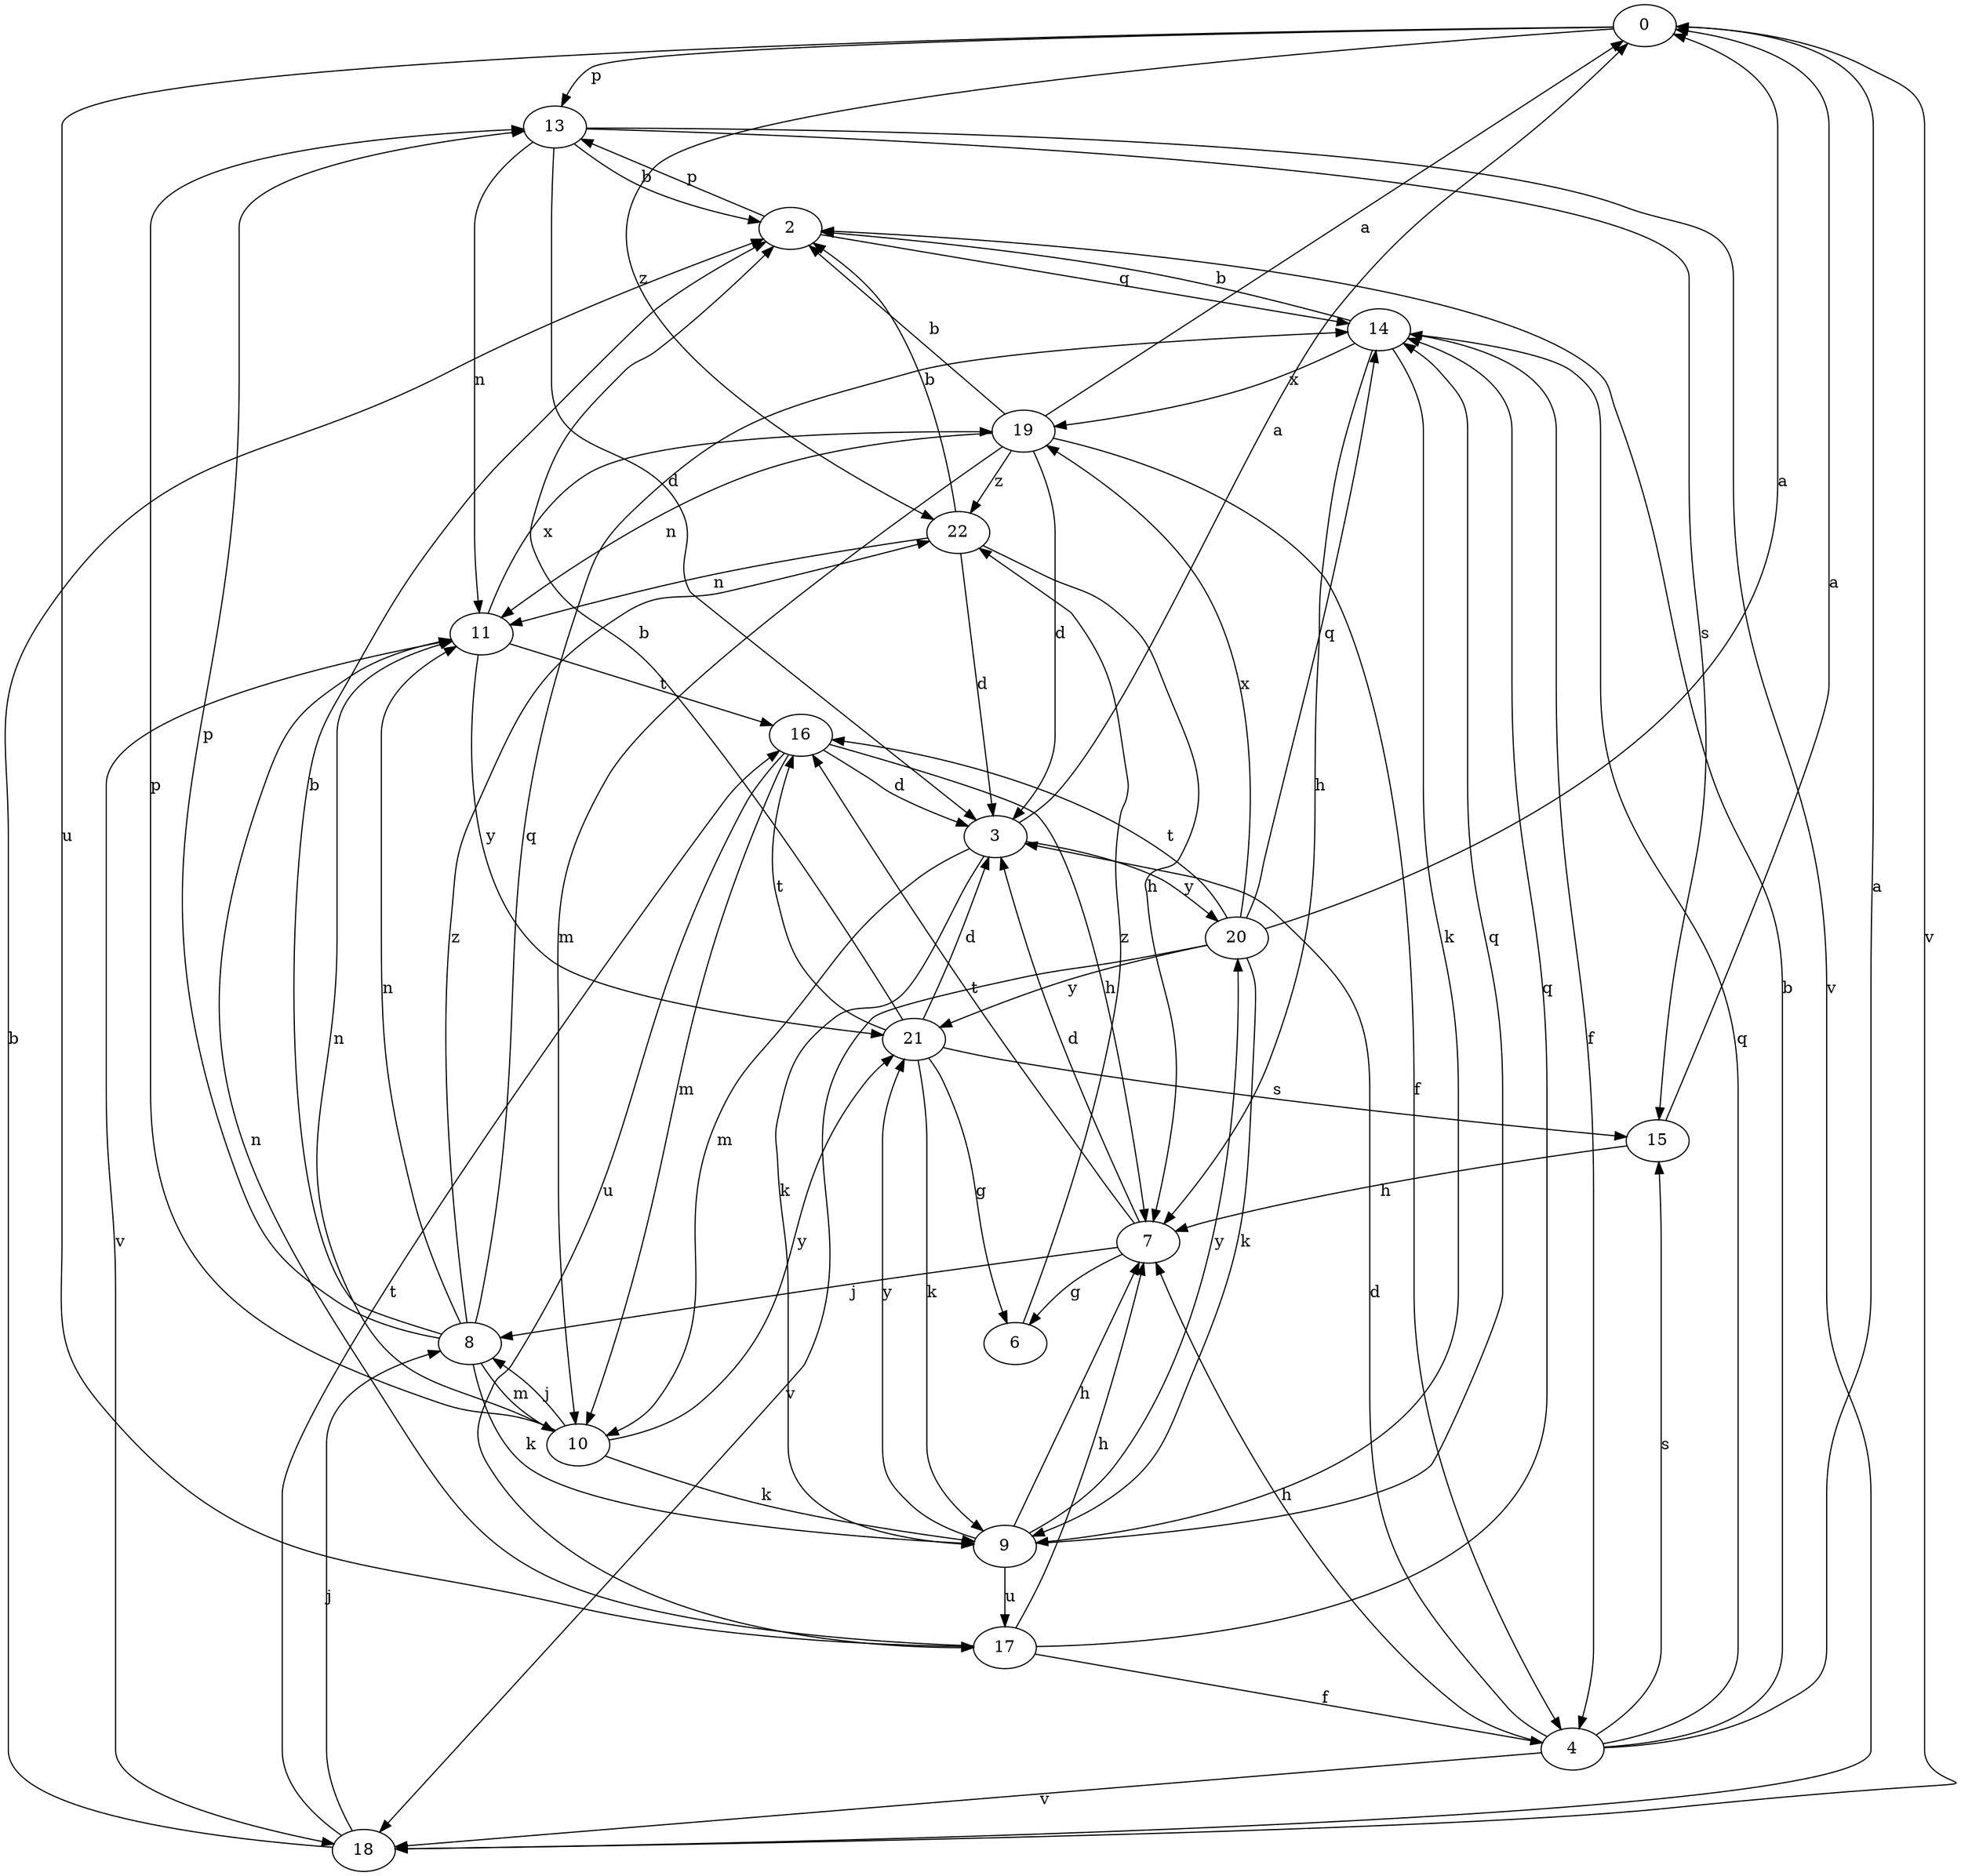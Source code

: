 strict digraph  {
0;
2;
3;
4;
6;
7;
8;
9;
10;
11;
13;
14;
15;
16;
17;
18;
19;
20;
21;
22;
0 -> 13  [label=p];
0 -> 17  [label=u];
0 -> 18  [label=v];
0 -> 22  [label=z];
2 -> 13  [label=p];
2 -> 14  [label=q];
3 -> 0  [label=a];
3 -> 9  [label=k];
3 -> 10  [label=m];
3 -> 20  [label=y];
4 -> 0  [label=a];
4 -> 2  [label=b];
4 -> 3  [label=d];
4 -> 7  [label=h];
4 -> 14  [label=q];
4 -> 15  [label=s];
4 -> 18  [label=v];
6 -> 22  [label=z];
7 -> 3  [label=d];
7 -> 6  [label=g];
7 -> 8  [label=j];
7 -> 16  [label=t];
8 -> 2  [label=b];
8 -> 9  [label=k];
8 -> 10  [label=m];
8 -> 11  [label=n];
8 -> 13  [label=p];
8 -> 14  [label=q];
8 -> 22  [label=z];
9 -> 7  [label=h];
9 -> 14  [label=q];
9 -> 17  [label=u];
9 -> 20  [label=y];
9 -> 21  [label=y];
10 -> 8  [label=j];
10 -> 9  [label=k];
10 -> 11  [label=n];
10 -> 13  [label=p];
10 -> 21  [label=y];
11 -> 16  [label=t];
11 -> 18  [label=v];
11 -> 19  [label=x];
11 -> 21  [label=y];
13 -> 2  [label=b];
13 -> 3  [label=d];
13 -> 11  [label=n];
13 -> 15  [label=s];
13 -> 18  [label=v];
14 -> 2  [label=b];
14 -> 4  [label=f];
14 -> 7  [label=h];
14 -> 9  [label=k];
14 -> 19  [label=x];
15 -> 0  [label=a];
15 -> 7  [label=h];
16 -> 3  [label=d];
16 -> 7  [label=h];
16 -> 10  [label=m];
16 -> 17  [label=u];
17 -> 4  [label=f];
17 -> 7  [label=h];
17 -> 11  [label=n];
17 -> 14  [label=q];
18 -> 2  [label=b];
18 -> 8  [label=j];
18 -> 16  [label=t];
19 -> 0  [label=a];
19 -> 2  [label=b];
19 -> 3  [label=d];
19 -> 4  [label=f];
19 -> 10  [label=m];
19 -> 11  [label=n];
19 -> 22  [label=z];
20 -> 0  [label=a];
20 -> 9  [label=k];
20 -> 14  [label=q];
20 -> 16  [label=t];
20 -> 18  [label=v];
20 -> 19  [label=x];
20 -> 21  [label=y];
21 -> 2  [label=b];
21 -> 3  [label=d];
21 -> 6  [label=g];
21 -> 9  [label=k];
21 -> 15  [label=s];
21 -> 16  [label=t];
22 -> 2  [label=b];
22 -> 3  [label=d];
22 -> 7  [label=h];
22 -> 11  [label=n];
}
